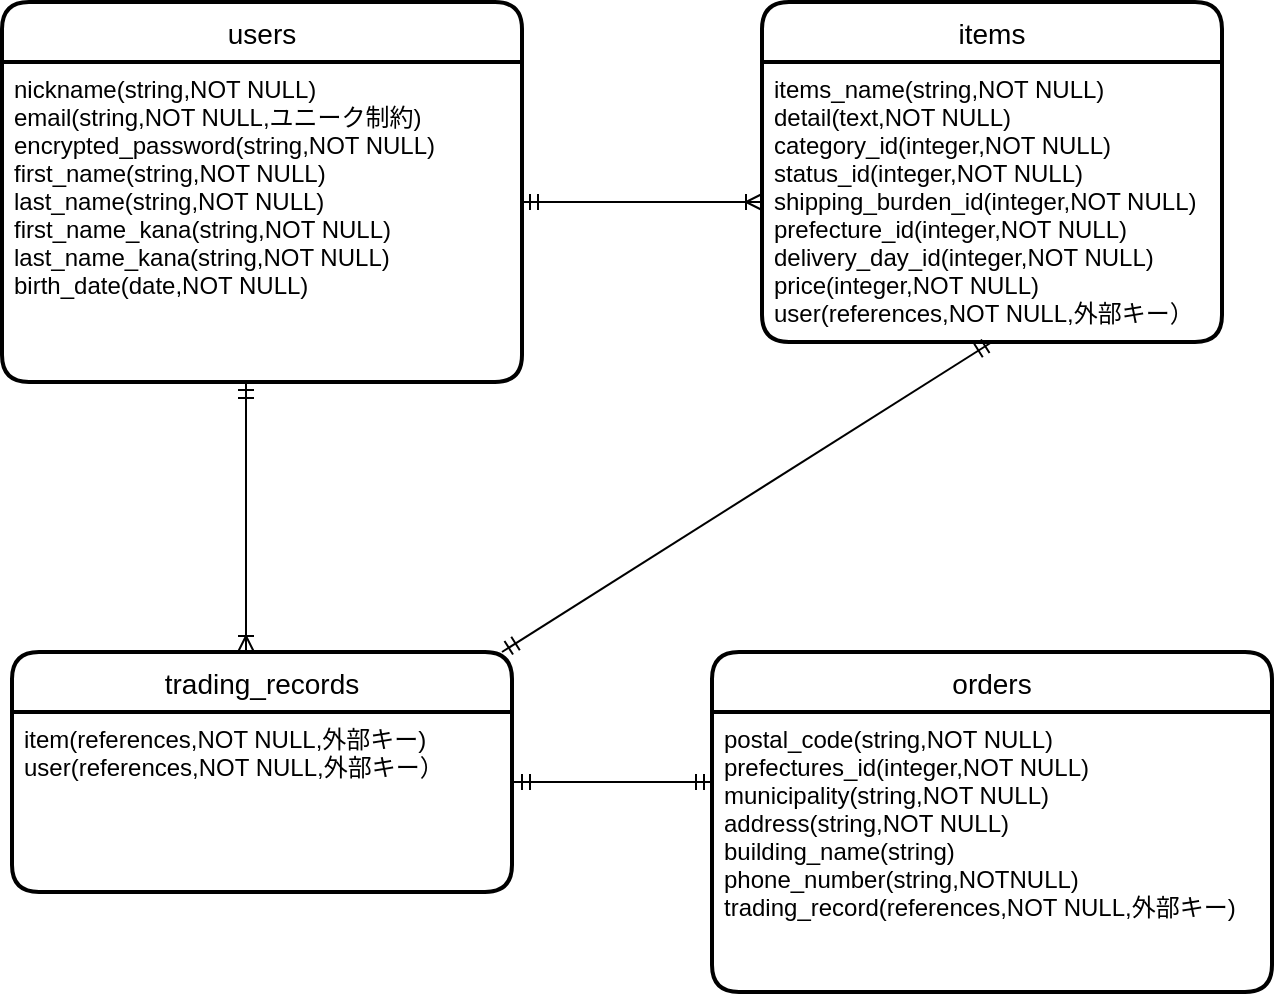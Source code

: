 <mxfile>
    <diagram id="M__CN6rRobe0TnehVORz" name="ページ1">
        <mxGraphModel dx="662" dy="680" grid="1" gridSize="10" guides="1" tooltips="1" connect="1" arrows="1" fold="1" page="1" pageScale="1" pageWidth="827" pageHeight="1169" math="0" shadow="0">
            <root>
                <mxCell id="0"/>
                <mxCell id="1" parent="0"/>
                <mxCell id="5" value="users" style="swimlane;childLayout=stackLayout;horizontal=1;startSize=30;horizontalStack=0;rounded=1;fontSize=14;fontStyle=0;strokeWidth=2;resizeParent=0;resizeLast=1;shadow=0;dashed=0;align=center;" vertex="1" parent="1">
                    <mxGeometry x="180" y="140" width="260" height="190" as="geometry"/>
                </mxCell>
                <mxCell id="6" value="nickname(string,NOT NULL)&#10;email(string,NOT NULL,ユニーク制約)&#10;encrypted_password(string,NOT NULL)&#10;first_name(string,NOT NULL)&#10;last_name(string,NOT NULL)&#10;first_name_kana(string,NOT NULL)&#10;last_name_kana(string,NOT NULL)&#10;birth_date(date,NOT NULL)&#10;" style="align=left;strokeColor=none;fillColor=none;spacingLeft=4;fontSize=12;verticalAlign=top;resizable=0;rotatable=0;part=1;" vertex="1" parent="5">
                    <mxGeometry y="30" width="260" height="160" as="geometry"/>
                </mxCell>
                <mxCell id="7" value="items" style="swimlane;childLayout=stackLayout;horizontal=1;startSize=30;horizontalStack=0;rounded=1;fontSize=14;fontStyle=0;strokeWidth=2;resizeParent=0;resizeLast=1;shadow=0;dashed=0;align=center;" vertex="1" parent="1">
                    <mxGeometry x="560" y="140" width="230" height="170" as="geometry"/>
                </mxCell>
                <mxCell id="8" value="items_name(string,NOT NULL)&#10;detail(text,NOT NULL)&#10;category_id(integer,NOT NULL)&#10;status_id(integer,NOT NULL)&#10;shipping_burden_id(integer,NOT NULL)&#10;prefecture_id(integer,NOT NULL)&#10;delivery_day_id(integer,NOT NULL)&#10;price(integer,NOT NULL)&#10;user(references,NOT NULL,外部キー）&#10;&#10;" style="align=left;strokeColor=none;fillColor=none;spacingLeft=4;fontSize=12;verticalAlign=top;resizable=0;rotatable=0;part=1;" vertex="1" parent="7">
                    <mxGeometry y="30" width="230" height="140" as="geometry"/>
                </mxCell>
                <mxCell id="9" value="orders" style="swimlane;childLayout=stackLayout;horizontal=1;startSize=30;horizontalStack=0;rounded=1;fontSize=14;fontStyle=0;strokeWidth=2;resizeParent=0;resizeLast=1;shadow=0;dashed=0;align=center;" vertex="1" parent="1">
                    <mxGeometry x="535" y="465" width="280" height="170" as="geometry"/>
                </mxCell>
                <mxCell id="10" value="postal_code(string,NOT NULL)&#10;prefectures_id(integer,NOT NULL)&#10;municipality(string,NOT NULL)&#10;address(string,NOT NULL)&#10;building_name(string)&#10;phone_number(string,NOTNULL)&#10;trading_record(references,NOT NULL,外部キー)&#10;" style="align=left;strokeColor=none;fillColor=none;spacingLeft=4;fontSize=12;verticalAlign=top;resizable=0;rotatable=0;part=1;" vertex="1" parent="9">
                    <mxGeometry y="30" width="280" height="140" as="geometry"/>
                </mxCell>
                <mxCell id="51" value="" style="edgeStyle=entityRelationEdgeStyle;fontSize=12;html=1;endArrow=ERoneToMany;startArrow=ERmandOne;entryX=0;entryY=0.5;entryDx=0;entryDy=0;" edge="1" parent="1" target="8">
                    <mxGeometry width="100" height="100" relative="1" as="geometry">
                        <mxPoint x="440" y="240" as="sourcePoint"/>
                        <mxPoint x="440" y="140" as="targetPoint"/>
                    </mxGeometry>
                </mxCell>
                <mxCell id="64" value="trading_records" style="swimlane;childLayout=stackLayout;horizontal=1;startSize=30;horizontalStack=0;rounded=1;fontSize=14;fontStyle=0;strokeWidth=2;resizeParent=0;resizeLast=1;shadow=0;dashed=0;align=center;" vertex="1" parent="1">
                    <mxGeometry x="185" y="465" width="250" height="120" as="geometry"/>
                </mxCell>
                <mxCell id="65" value="item(references,NOT NULL,外部キー)&#10;user(references,NOT NULL,外部キー）&#10;" style="align=left;strokeColor=none;fillColor=none;spacingLeft=4;fontSize=12;verticalAlign=top;resizable=0;rotatable=0;part=1;" vertex="1" parent="64">
                    <mxGeometry y="30" width="250" height="90" as="geometry"/>
                </mxCell>
                <mxCell id="69" value="" style="fontSize=12;html=1;endArrow=ERoneToMany;startArrow=ERmandOne;entryX=0.468;entryY=0;entryDx=0;entryDy=0;entryPerimeter=0;" edge="1" parent="1" target="64">
                    <mxGeometry width="100" height="100" relative="1" as="geometry">
                        <mxPoint x="302" y="330" as="sourcePoint"/>
                        <mxPoint x="302" y="460" as="targetPoint"/>
                    </mxGeometry>
                </mxCell>
                <mxCell id="70" value="" style="fontSize=12;html=1;endArrow=ERmandOne;startArrow=ERmandOne;entryX=0;entryY=0.25;entryDx=0;entryDy=0;" edge="1" parent="1" target="10">
                    <mxGeometry width="100" height="100" relative="1" as="geometry">
                        <mxPoint x="436" y="530" as="sourcePoint"/>
                        <mxPoint x="531" y="530" as="targetPoint"/>
                    </mxGeometry>
                </mxCell>
                <mxCell id="71" value="" style="fontSize=12;html=1;endArrow=ERmandOne;startArrow=ERmandOne;entryX=0.5;entryY=1;entryDx=0;entryDy=0;" edge="1" parent="1" target="8">
                    <mxGeometry width="100" height="100" relative="1" as="geometry">
                        <mxPoint x="430" y="465" as="sourcePoint"/>
                        <mxPoint x="529" y="465" as="targetPoint"/>
                    </mxGeometry>
                </mxCell>
            </root>
        </mxGraphModel>
    </diagram>
</mxfile>